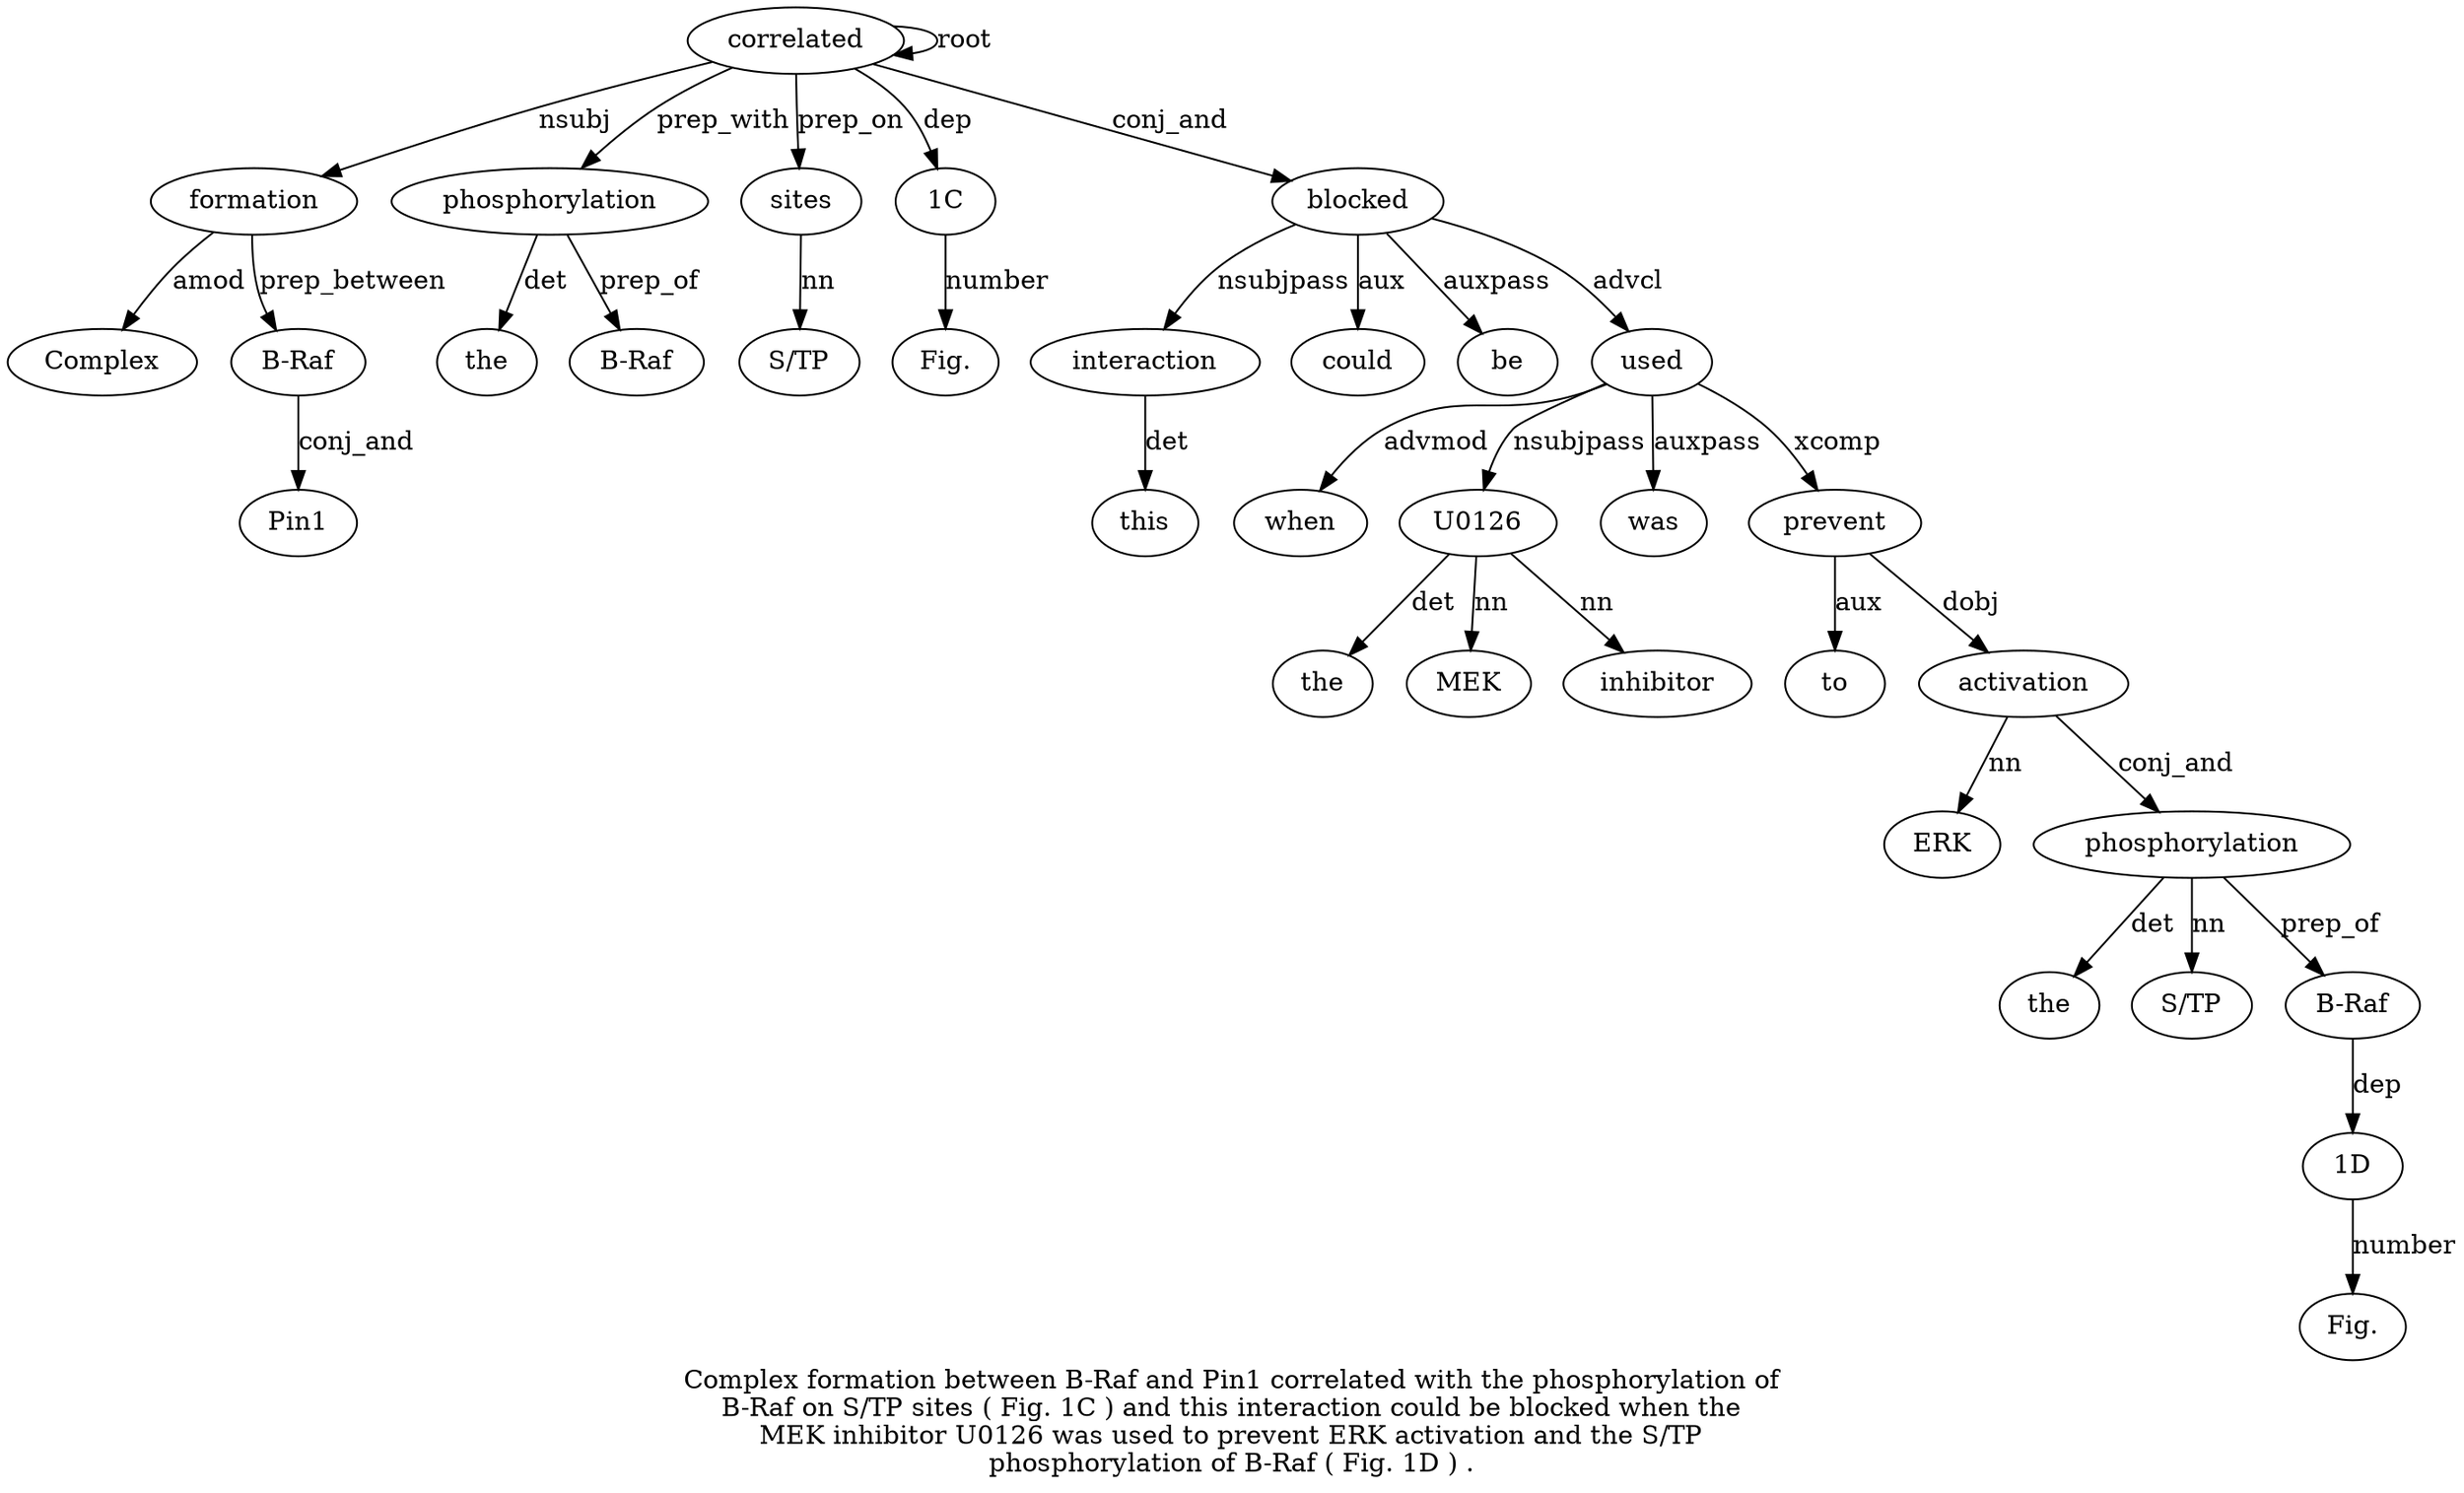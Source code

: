 digraph "Complex formation between B-Raf and Pin1 correlated with the phosphorylation of B-Raf on S/TP sites ( Fig. 1C ) and this interaction could be blocked when the MEK inhibitor U0126 was used to prevent ERK activation and the S/TP phosphorylation of B-Raf ( Fig. 1D ) ." {
label="Complex formation between B-Raf and Pin1 correlated with the phosphorylation of
B-Raf on S/TP sites ( Fig. 1C ) and this interaction could be blocked when the
MEK inhibitor U0126 was used to prevent ERK activation and the S/TP
phosphorylation of B-Raf ( Fig. 1D ) .";
formation2 [style=filled, fillcolor=white, label=formation];
Complex1 [style=filled, fillcolor=white, label=Complex];
formation2 -> Complex1  [label=amod];
correlated7 [style=filled, fillcolor=white, label=correlated];
correlated7 -> formation2  [label=nsubj];
"B-Raf4" [style=filled, fillcolor=white, label="B-Raf"];
formation2 -> "B-Raf4"  [label=prep_between];
Pin16 [style=filled, fillcolor=white, label=Pin1];
"B-Raf4" -> Pin16  [label=conj_and];
correlated7 -> correlated7  [label=root];
phosphorylation10 [style=filled, fillcolor=white, label=phosphorylation];
the9 [style=filled, fillcolor=white, label=the];
phosphorylation10 -> the9  [label=det];
correlated7 -> phosphorylation10  [label=prep_with];
"B-Raf12" [style=filled, fillcolor=white, label="B-Raf"];
phosphorylation10 -> "B-Raf12"  [label=prep_of];
sites15 [style=filled, fillcolor=white, label=sites];
"S/TP14" [style=filled, fillcolor=white, label="S/TP"];
sites15 -> "S/TP14"  [label=nn];
correlated7 -> sites15  [label=prep_on];
"1C18" [style=filled, fillcolor=white, label="1C"];
"Fig.17" [style=filled, fillcolor=white, label="Fig."];
"1C18" -> "Fig.17"  [label=number];
correlated7 -> "1C18"  [label=dep];
interaction22 [style=filled, fillcolor=white, label=interaction];
this21 [style=filled, fillcolor=white, label=this];
interaction22 -> this21  [label=det];
blocked25 [style=filled, fillcolor=white, label=blocked];
blocked25 -> interaction22  [label=nsubjpass];
could23 [style=filled, fillcolor=white, label=could];
blocked25 -> could23  [label=aux];
be24 [style=filled, fillcolor=white, label=be];
blocked25 -> be24  [label=auxpass];
correlated7 -> blocked25  [label=conj_and];
used32 [style=filled, fillcolor=white, label=used];
when26 [style=filled, fillcolor=white, label=when];
used32 -> when26  [label=advmod];
U01263 [style=filled, fillcolor=white, label=U0126];
the27 [style=filled, fillcolor=white, label=the];
U01263 -> the27  [label=det];
MEK28 [style=filled, fillcolor=white, label=MEK];
U01263 -> MEK28  [label=nn];
inhibitor29 [style=filled, fillcolor=white, label=inhibitor];
U01263 -> inhibitor29  [label=nn];
used32 -> U01263  [label=nsubjpass];
was31 [style=filled, fillcolor=white, label=was];
used32 -> was31  [label=auxpass];
blocked25 -> used32  [label=advcl];
prevent34 [style=filled, fillcolor=white, label=prevent];
to33 [style=filled, fillcolor=white, label=to];
prevent34 -> to33  [label=aux];
used32 -> prevent34  [label=xcomp];
activation36 [style=filled, fillcolor=white, label=activation];
ERK35 [style=filled, fillcolor=white, label=ERK];
activation36 -> ERK35  [label=nn];
prevent34 -> activation36  [label=dobj];
phosphorylation40 [style=filled, fillcolor=white, label=phosphorylation];
the38 [style=filled, fillcolor=white, label=the];
phosphorylation40 -> the38  [label=det];
"S/TP39" [style=filled, fillcolor=white, label="S/TP"];
phosphorylation40 -> "S/TP39"  [label=nn];
activation36 -> phosphorylation40  [label=conj_and];
"B-Raf42" [style=filled, fillcolor=white, label="B-Raf"];
phosphorylation40 -> "B-Raf42"  [label=prep_of];
"1D45" [style=filled, fillcolor=white, label="1D"];
"Fig.44" [style=filled, fillcolor=white, label="Fig."];
"1D45" -> "Fig.44"  [label=number];
"B-Raf42" -> "1D45"  [label=dep];
}
